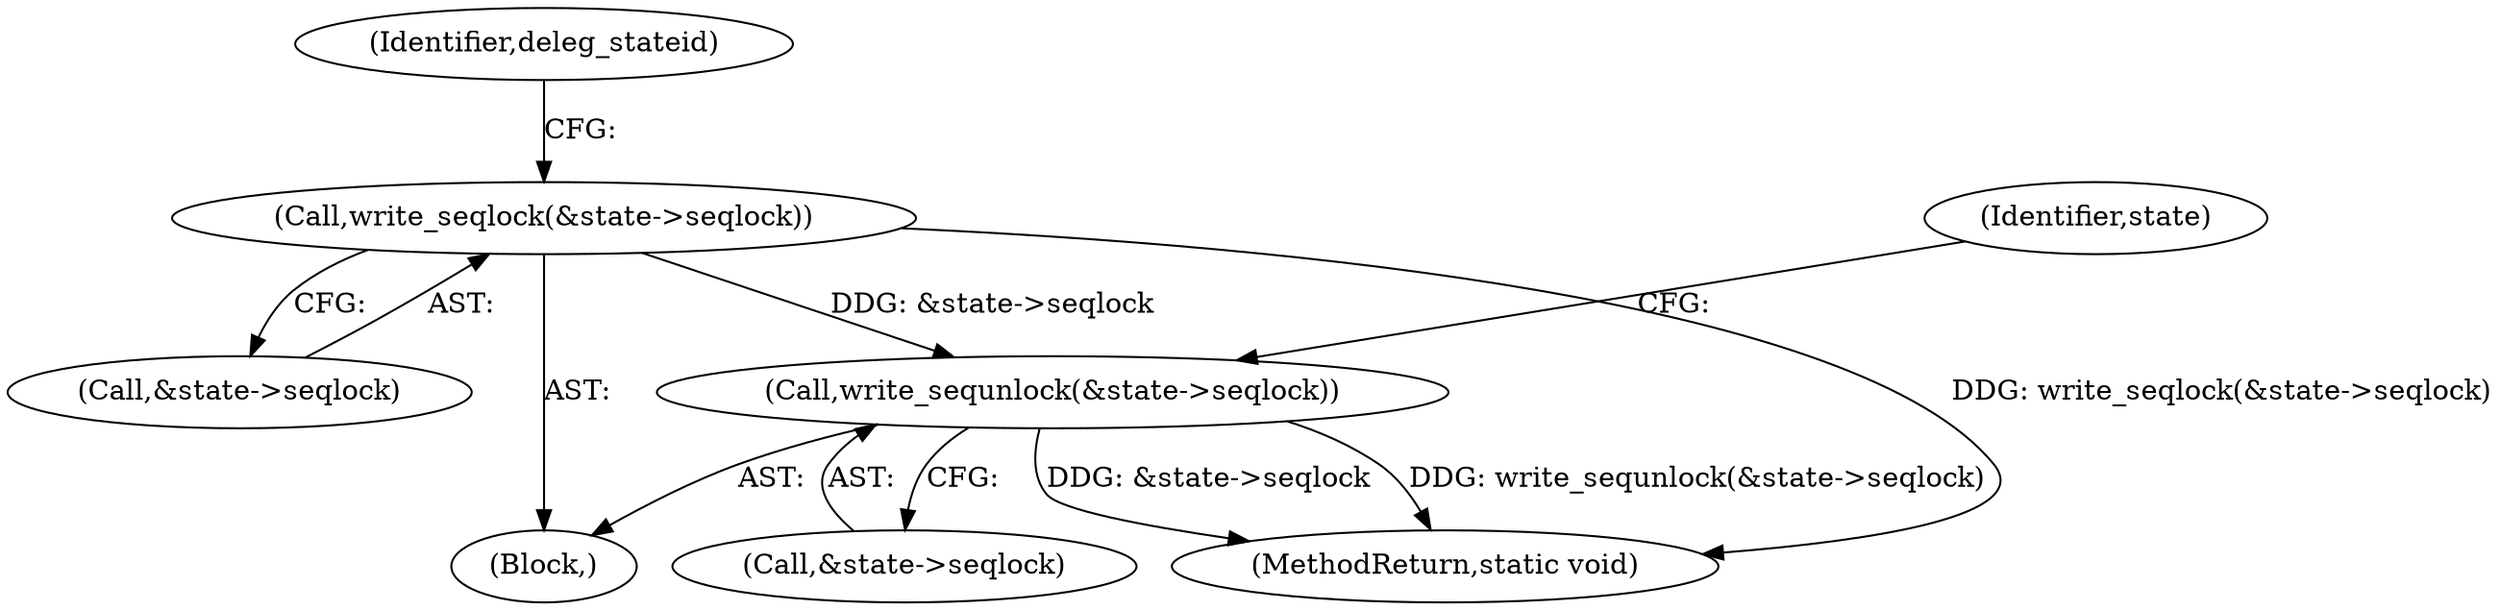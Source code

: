 digraph "0_linux_dc0b027dfadfcb8a5504f7d8052754bf8d501ab9_0@API" {
"1000146" [label="(Call,write_sequnlock(&state->seqlock))"];
"1000107" [label="(Call,write_seqlock(&state->seqlock))"];
"1000147" [label="(Call,&state->seqlock)"];
"1000108" [label="(Call,&state->seqlock)"];
"1000107" [label="(Call,write_seqlock(&state->seqlock))"];
"1000146" [label="(Call,write_sequnlock(&state->seqlock))"];
"1000106" [label="(Block,)"];
"1000168" [label="(MethodReturn,static void)"];
"1000114" [label="(Identifier,deleg_stateid)"];
"1000155" [label="(Identifier,state)"];
"1000146" -> "1000106"  [label="AST: "];
"1000146" -> "1000147"  [label="CFG: "];
"1000147" -> "1000146"  [label="AST: "];
"1000155" -> "1000146"  [label="CFG: "];
"1000146" -> "1000168"  [label="DDG: write_sequnlock(&state->seqlock)"];
"1000146" -> "1000168"  [label="DDG: &state->seqlock"];
"1000107" -> "1000146"  [label="DDG: &state->seqlock"];
"1000107" -> "1000106"  [label="AST: "];
"1000107" -> "1000108"  [label="CFG: "];
"1000108" -> "1000107"  [label="AST: "];
"1000114" -> "1000107"  [label="CFG: "];
"1000107" -> "1000168"  [label="DDG: write_seqlock(&state->seqlock)"];
}
